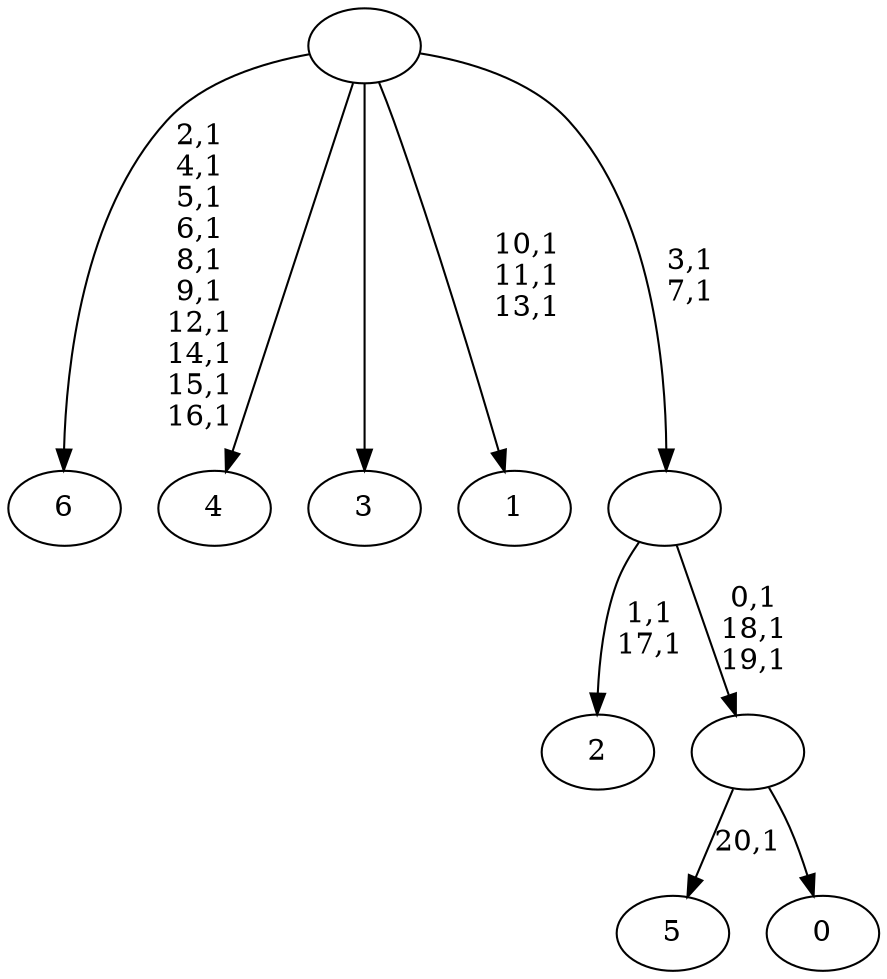 digraph T {
	28 [label="6"]
	17 [label="5"]
	15 [label="4"]
	14 [label="3"]
	13 [label="2"]
	10 [label="1"]
	6 [label="0"]
	5 [label=""]
	2 [label=""]
	0 [label=""]
	5 -> 17 [label="20,1"]
	5 -> 6 [label=""]
	2 -> 5 [label="0,1\n18,1\n19,1"]
	2 -> 13 [label="1,1\n17,1"]
	0 -> 2 [label="3,1\n7,1"]
	0 -> 10 [label="10,1\n11,1\n13,1"]
	0 -> 28 [label="2,1\n4,1\n5,1\n6,1\n8,1\n9,1\n12,1\n14,1\n15,1\n16,1"]
	0 -> 15 [label=""]
	0 -> 14 [label=""]
}
